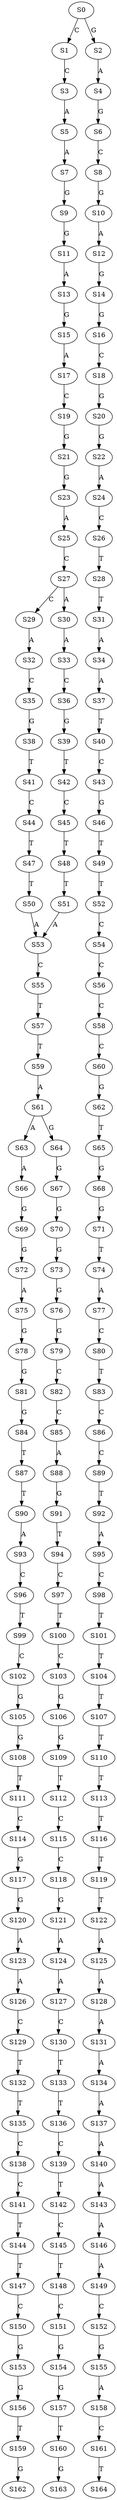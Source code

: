 strict digraph  {
	S0 -> S1 [ label = C ];
	S0 -> S2 [ label = G ];
	S1 -> S3 [ label = C ];
	S2 -> S4 [ label = A ];
	S3 -> S5 [ label = A ];
	S4 -> S6 [ label = G ];
	S5 -> S7 [ label = A ];
	S6 -> S8 [ label = C ];
	S7 -> S9 [ label = G ];
	S8 -> S10 [ label = G ];
	S9 -> S11 [ label = G ];
	S10 -> S12 [ label = A ];
	S11 -> S13 [ label = A ];
	S12 -> S14 [ label = G ];
	S13 -> S15 [ label = G ];
	S14 -> S16 [ label = G ];
	S15 -> S17 [ label = A ];
	S16 -> S18 [ label = C ];
	S17 -> S19 [ label = C ];
	S18 -> S20 [ label = G ];
	S19 -> S21 [ label = G ];
	S20 -> S22 [ label = G ];
	S21 -> S23 [ label = G ];
	S22 -> S24 [ label = A ];
	S23 -> S25 [ label = A ];
	S24 -> S26 [ label = C ];
	S25 -> S27 [ label = C ];
	S26 -> S28 [ label = T ];
	S27 -> S29 [ label = C ];
	S27 -> S30 [ label = A ];
	S28 -> S31 [ label = T ];
	S29 -> S32 [ label = A ];
	S30 -> S33 [ label = A ];
	S31 -> S34 [ label = A ];
	S32 -> S35 [ label = C ];
	S33 -> S36 [ label = C ];
	S34 -> S37 [ label = A ];
	S35 -> S38 [ label = G ];
	S36 -> S39 [ label = G ];
	S37 -> S40 [ label = T ];
	S38 -> S41 [ label = T ];
	S39 -> S42 [ label = T ];
	S40 -> S43 [ label = C ];
	S41 -> S44 [ label = C ];
	S42 -> S45 [ label = C ];
	S43 -> S46 [ label = G ];
	S44 -> S47 [ label = T ];
	S45 -> S48 [ label = T ];
	S46 -> S49 [ label = T ];
	S47 -> S50 [ label = T ];
	S48 -> S51 [ label = T ];
	S49 -> S52 [ label = T ];
	S50 -> S53 [ label = A ];
	S51 -> S53 [ label = A ];
	S52 -> S54 [ label = C ];
	S53 -> S55 [ label = C ];
	S54 -> S56 [ label = C ];
	S55 -> S57 [ label = T ];
	S56 -> S58 [ label = C ];
	S57 -> S59 [ label = T ];
	S58 -> S60 [ label = C ];
	S59 -> S61 [ label = A ];
	S60 -> S62 [ label = G ];
	S61 -> S63 [ label = A ];
	S61 -> S64 [ label = G ];
	S62 -> S65 [ label = T ];
	S63 -> S66 [ label = A ];
	S64 -> S67 [ label = G ];
	S65 -> S68 [ label = G ];
	S66 -> S69 [ label = G ];
	S67 -> S70 [ label = G ];
	S68 -> S71 [ label = G ];
	S69 -> S72 [ label = G ];
	S70 -> S73 [ label = G ];
	S71 -> S74 [ label = T ];
	S72 -> S75 [ label = A ];
	S73 -> S76 [ label = G ];
	S74 -> S77 [ label = A ];
	S75 -> S78 [ label = G ];
	S76 -> S79 [ label = G ];
	S77 -> S80 [ label = C ];
	S78 -> S81 [ label = G ];
	S79 -> S82 [ label = C ];
	S80 -> S83 [ label = T ];
	S81 -> S84 [ label = G ];
	S82 -> S85 [ label = C ];
	S83 -> S86 [ label = C ];
	S84 -> S87 [ label = T ];
	S85 -> S88 [ label = A ];
	S86 -> S89 [ label = C ];
	S87 -> S90 [ label = T ];
	S88 -> S91 [ label = G ];
	S89 -> S92 [ label = T ];
	S90 -> S93 [ label = A ];
	S91 -> S94 [ label = T ];
	S92 -> S95 [ label = A ];
	S93 -> S96 [ label = C ];
	S94 -> S97 [ label = C ];
	S95 -> S98 [ label = C ];
	S96 -> S99 [ label = T ];
	S97 -> S100 [ label = T ];
	S98 -> S101 [ label = T ];
	S99 -> S102 [ label = C ];
	S100 -> S103 [ label = C ];
	S101 -> S104 [ label = T ];
	S102 -> S105 [ label = G ];
	S103 -> S106 [ label = G ];
	S104 -> S107 [ label = T ];
	S105 -> S108 [ label = G ];
	S106 -> S109 [ label = G ];
	S107 -> S110 [ label = T ];
	S108 -> S111 [ label = T ];
	S109 -> S112 [ label = T ];
	S110 -> S113 [ label = T ];
	S111 -> S114 [ label = C ];
	S112 -> S115 [ label = C ];
	S113 -> S116 [ label = T ];
	S114 -> S117 [ label = G ];
	S115 -> S118 [ label = C ];
	S116 -> S119 [ label = T ];
	S117 -> S120 [ label = G ];
	S118 -> S121 [ label = G ];
	S119 -> S122 [ label = T ];
	S120 -> S123 [ label = A ];
	S121 -> S124 [ label = A ];
	S122 -> S125 [ label = A ];
	S123 -> S126 [ label = A ];
	S124 -> S127 [ label = A ];
	S125 -> S128 [ label = A ];
	S126 -> S129 [ label = C ];
	S127 -> S130 [ label = C ];
	S128 -> S131 [ label = A ];
	S129 -> S132 [ label = T ];
	S130 -> S133 [ label = T ];
	S131 -> S134 [ label = A ];
	S132 -> S135 [ label = T ];
	S133 -> S136 [ label = T ];
	S134 -> S137 [ label = A ];
	S135 -> S138 [ label = C ];
	S136 -> S139 [ label = C ];
	S137 -> S140 [ label = A ];
	S138 -> S141 [ label = C ];
	S139 -> S142 [ label = T ];
	S140 -> S143 [ label = A ];
	S141 -> S144 [ label = T ];
	S142 -> S145 [ label = C ];
	S143 -> S146 [ label = A ];
	S144 -> S147 [ label = T ];
	S145 -> S148 [ label = T ];
	S146 -> S149 [ label = A ];
	S147 -> S150 [ label = C ];
	S148 -> S151 [ label = C ];
	S149 -> S152 [ label = C ];
	S150 -> S153 [ label = G ];
	S151 -> S154 [ label = G ];
	S152 -> S155 [ label = G ];
	S153 -> S156 [ label = G ];
	S154 -> S157 [ label = G ];
	S155 -> S158 [ label = A ];
	S156 -> S159 [ label = T ];
	S157 -> S160 [ label = T ];
	S158 -> S161 [ label = C ];
	S159 -> S162 [ label = G ];
	S160 -> S163 [ label = G ];
	S161 -> S164 [ label = T ];
}
